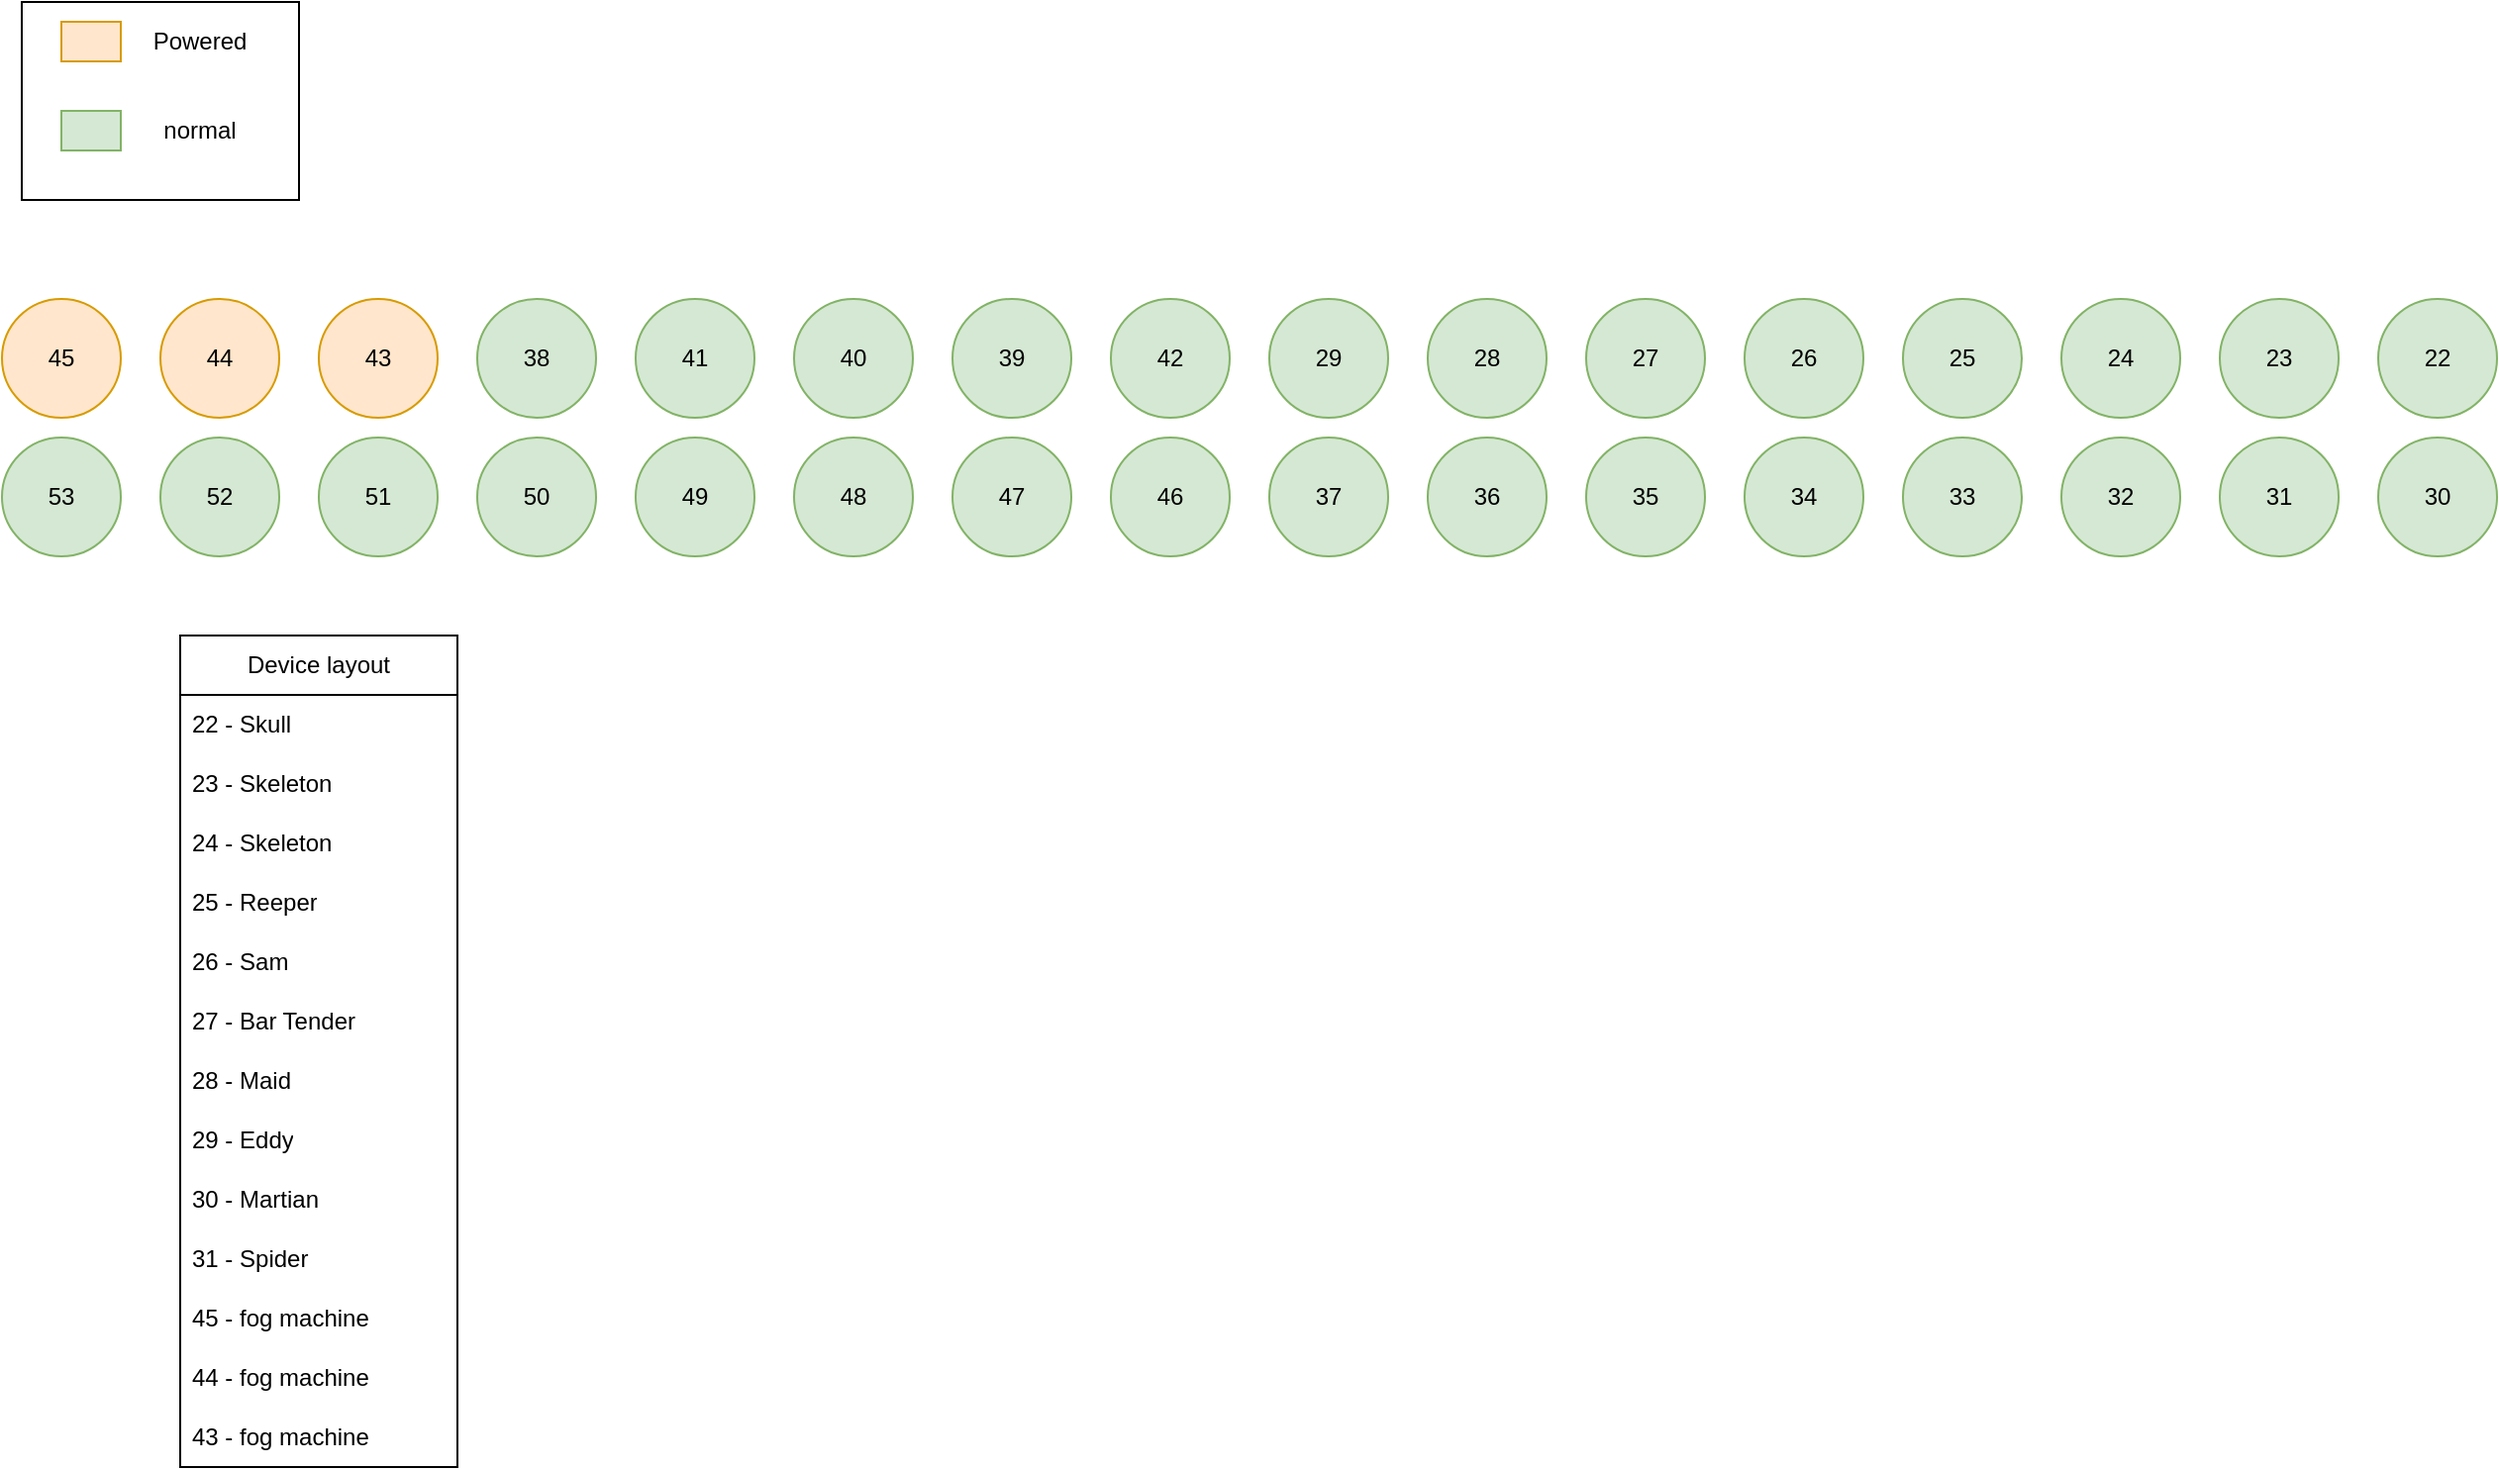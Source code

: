 <mxfile version="24.8.3" pages="2">
  <diagram name="Arduino pin" id="y8MtWaNSoKWKahJ9gPY8">
    <mxGraphModel dx="2115" dy="496" grid="1" gridSize="10" guides="1" tooltips="1" connect="1" arrows="1" fold="1" page="1" pageScale="1" pageWidth="850" pageHeight="1100" math="0" shadow="0">
      <root>
        <mxCell id="0" />
        <mxCell id="1" parent="0" />
        <mxCell id="CsmpIAGzdRBbO8q5sOod-1" value="42" style="ellipse;whiteSpace=wrap;html=1;aspect=fixed;fillColor=#d5e8d4;strokeColor=#82b366;" vertex="1" parent="1">
          <mxGeometry x="520" y="170" width="60" height="60" as="geometry" />
        </mxCell>
        <mxCell id="CsmpIAGzdRBbO8q5sOod-2" value="39" style="ellipse;whiteSpace=wrap;html=1;aspect=fixed;fillColor=#d5e8d4;strokeColor=#82b366;" vertex="1" parent="1">
          <mxGeometry x="440" y="170" width="60" height="60" as="geometry" />
        </mxCell>
        <mxCell id="CsmpIAGzdRBbO8q5sOod-3" value="40" style="ellipse;whiteSpace=wrap;html=1;aspect=fixed;fillColor=#d5e8d4;strokeColor=#82b366;" vertex="1" parent="1">
          <mxGeometry x="360" y="170" width="60" height="60" as="geometry" />
        </mxCell>
        <mxCell id="CsmpIAGzdRBbO8q5sOod-4" value="41" style="ellipse;whiteSpace=wrap;html=1;aspect=fixed;fillColor=#d5e8d4;strokeColor=#82b366;" vertex="1" parent="1">
          <mxGeometry x="280" y="170" width="60" height="60" as="geometry" />
        </mxCell>
        <mxCell id="CsmpIAGzdRBbO8q5sOod-6" value="38" style="ellipse;whiteSpace=wrap;html=1;aspect=fixed;fillColor=#d5e8d4;strokeColor=#82b366;" vertex="1" parent="1">
          <mxGeometry x="200" y="170" width="60" height="60" as="geometry" />
        </mxCell>
        <mxCell id="CsmpIAGzdRBbO8q5sOod-7" value="43" style="ellipse;whiteSpace=wrap;html=1;aspect=fixed;fillColor=#ffe6cc;strokeColor=#d79b00;" vertex="1" parent="1">
          <mxGeometry x="120" y="170" width="60" height="60" as="geometry" />
        </mxCell>
        <mxCell id="CsmpIAGzdRBbO8q5sOod-8" value="44" style="ellipse;whiteSpace=wrap;html=1;aspect=fixed;fillColor=#ffe6cc;strokeColor=#d79b00;" vertex="1" parent="1">
          <mxGeometry x="40" y="170" width="60" height="60" as="geometry" />
        </mxCell>
        <mxCell id="CsmpIAGzdRBbO8q5sOod-9" value="45" style="ellipse;whiteSpace=wrap;html=1;aspect=fixed;fillColor=#ffe6cc;strokeColor=#d79b00;" vertex="1" parent="1">
          <mxGeometry x="-40" y="170" width="60" height="60" as="geometry" />
        </mxCell>
        <mxCell id="CsmpIAGzdRBbO8q5sOod-10" value="46" style="ellipse;whiteSpace=wrap;html=1;aspect=fixed;fillColor=#d5e8d4;strokeColor=#82b366;" vertex="1" parent="1">
          <mxGeometry x="520" y="240" width="60" height="60" as="geometry" />
        </mxCell>
        <mxCell id="CsmpIAGzdRBbO8q5sOod-11" value="47" style="ellipse;whiteSpace=wrap;html=1;aspect=fixed;fillColor=#d5e8d4;strokeColor=#82b366;" vertex="1" parent="1">
          <mxGeometry x="440" y="240" width="60" height="60" as="geometry" />
        </mxCell>
        <mxCell id="CsmpIAGzdRBbO8q5sOod-12" value="48" style="ellipse;whiteSpace=wrap;html=1;aspect=fixed;fillColor=#d5e8d4;strokeColor=#82b366;" vertex="1" parent="1">
          <mxGeometry x="360" y="240" width="60" height="60" as="geometry" />
        </mxCell>
        <mxCell id="CsmpIAGzdRBbO8q5sOod-13" value="49" style="ellipse;whiteSpace=wrap;html=1;aspect=fixed;fillColor=#d5e8d4;strokeColor=#82b366;" vertex="1" parent="1">
          <mxGeometry x="280" y="240" width="60" height="60" as="geometry" />
        </mxCell>
        <mxCell id="CsmpIAGzdRBbO8q5sOod-14" value="50" style="ellipse;whiteSpace=wrap;html=1;aspect=fixed;fillColor=#d5e8d4;strokeColor=#82b366;" vertex="1" parent="1">
          <mxGeometry x="200" y="240" width="60" height="60" as="geometry" />
        </mxCell>
        <mxCell id="CsmpIAGzdRBbO8q5sOod-15" value="51" style="ellipse;whiteSpace=wrap;html=1;aspect=fixed;fillColor=#d5e8d4;strokeColor=#82b366;" vertex="1" parent="1">
          <mxGeometry x="120" y="240" width="60" height="60" as="geometry" />
        </mxCell>
        <mxCell id="CsmpIAGzdRBbO8q5sOod-16" value="52" style="ellipse;whiteSpace=wrap;html=1;aspect=fixed;fillColor=#d5e8d4;strokeColor=#82b366;" vertex="1" parent="1">
          <mxGeometry x="40" y="240" width="60" height="60" as="geometry" />
        </mxCell>
        <mxCell id="CsmpIAGzdRBbO8q5sOod-17" value="53" style="ellipse;whiteSpace=wrap;html=1;aspect=fixed;fillColor=#d5e8d4;strokeColor=#82b366;" vertex="1" parent="1">
          <mxGeometry x="-40" y="240" width="60" height="60" as="geometry" />
        </mxCell>
        <mxCell id="CsmpIAGzdRBbO8q5sOod-18" value="22" style="ellipse;whiteSpace=wrap;html=1;aspect=fixed;fillColor=#d5e8d4;strokeColor=#82b366;" vertex="1" parent="1">
          <mxGeometry x="1160" y="170" width="60" height="60" as="geometry" />
        </mxCell>
        <mxCell id="CsmpIAGzdRBbO8q5sOod-19" value="23" style="ellipse;whiteSpace=wrap;html=1;aspect=fixed;fillColor=#d5e8d4;strokeColor=#82b366;" vertex="1" parent="1">
          <mxGeometry x="1080" y="170" width="60" height="60" as="geometry" />
        </mxCell>
        <mxCell id="CsmpIAGzdRBbO8q5sOod-20" value="24" style="ellipse;whiteSpace=wrap;html=1;aspect=fixed;fillColor=#d5e8d4;strokeColor=#82b366;" vertex="1" parent="1">
          <mxGeometry x="1000" y="170" width="60" height="60" as="geometry" />
        </mxCell>
        <mxCell id="CsmpIAGzdRBbO8q5sOod-21" value="25" style="ellipse;whiteSpace=wrap;html=1;aspect=fixed;fillColor=#d5e8d4;strokeColor=#82b366;" vertex="1" parent="1">
          <mxGeometry x="920" y="170" width="60" height="60" as="geometry" />
        </mxCell>
        <mxCell id="CsmpIAGzdRBbO8q5sOod-22" value="26" style="ellipse;whiteSpace=wrap;html=1;aspect=fixed;fillColor=#d5e8d4;strokeColor=#82b366;" vertex="1" parent="1">
          <mxGeometry x="840" y="170" width="60" height="60" as="geometry" />
        </mxCell>
        <mxCell id="CsmpIAGzdRBbO8q5sOod-23" value="27" style="ellipse;whiteSpace=wrap;html=1;aspect=fixed;fillColor=#d5e8d4;strokeColor=#82b366;" vertex="1" parent="1">
          <mxGeometry x="760" y="170" width="60" height="60" as="geometry" />
        </mxCell>
        <mxCell id="CsmpIAGzdRBbO8q5sOod-24" value="28" style="ellipse;whiteSpace=wrap;html=1;aspect=fixed;fillColor=#d5e8d4;strokeColor=#82b366;" vertex="1" parent="1">
          <mxGeometry x="680" y="170" width="60" height="60" as="geometry" />
        </mxCell>
        <mxCell id="CsmpIAGzdRBbO8q5sOod-25" value="29" style="ellipse;whiteSpace=wrap;html=1;aspect=fixed;fillColor=#d5e8d4;strokeColor=#82b366;" vertex="1" parent="1">
          <mxGeometry x="600" y="170" width="60" height="60" as="geometry" />
        </mxCell>
        <mxCell id="CsmpIAGzdRBbO8q5sOod-26" value="30" style="ellipse;whiteSpace=wrap;html=1;aspect=fixed;fillColor=#d5e8d4;strokeColor=#82b366;" vertex="1" parent="1">
          <mxGeometry x="1160" y="240" width="60" height="60" as="geometry" />
        </mxCell>
        <mxCell id="CsmpIAGzdRBbO8q5sOod-27" value="31" style="ellipse;whiteSpace=wrap;html=1;aspect=fixed;fillColor=#d5e8d4;strokeColor=#82b366;" vertex="1" parent="1">
          <mxGeometry x="1080" y="240" width="60" height="60" as="geometry" />
        </mxCell>
        <mxCell id="CsmpIAGzdRBbO8q5sOod-28" value="32" style="ellipse;whiteSpace=wrap;html=1;aspect=fixed;fillColor=#d5e8d4;strokeColor=#82b366;" vertex="1" parent="1">
          <mxGeometry x="1000" y="240" width="60" height="60" as="geometry" />
        </mxCell>
        <mxCell id="CsmpIAGzdRBbO8q5sOod-29" value="33" style="ellipse;whiteSpace=wrap;html=1;aspect=fixed;fillColor=#d5e8d4;strokeColor=#82b366;" vertex="1" parent="1">
          <mxGeometry x="920" y="240" width="60" height="60" as="geometry" />
        </mxCell>
        <mxCell id="CsmpIAGzdRBbO8q5sOod-30" value="34" style="ellipse;whiteSpace=wrap;html=1;aspect=fixed;fillColor=#d5e8d4;strokeColor=#82b366;" vertex="1" parent="1">
          <mxGeometry x="840" y="240" width="60" height="60" as="geometry" />
        </mxCell>
        <mxCell id="CsmpIAGzdRBbO8q5sOod-31" value="35" style="ellipse;whiteSpace=wrap;html=1;aspect=fixed;fillColor=#d5e8d4;strokeColor=#82b366;" vertex="1" parent="1">
          <mxGeometry x="760" y="240" width="60" height="60" as="geometry" />
        </mxCell>
        <mxCell id="CsmpIAGzdRBbO8q5sOod-32" value="36" style="ellipse;whiteSpace=wrap;html=1;aspect=fixed;fillColor=#d5e8d4;strokeColor=#82b366;" vertex="1" parent="1">
          <mxGeometry x="680" y="240" width="60" height="60" as="geometry" />
        </mxCell>
        <mxCell id="CsmpIAGzdRBbO8q5sOod-33" value="37" style="ellipse;whiteSpace=wrap;html=1;aspect=fixed;fillColor=#d5e8d4;strokeColor=#82b366;" vertex="1" parent="1">
          <mxGeometry x="600" y="240" width="60" height="60" as="geometry" />
        </mxCell>
        <mxCell id="CsmpIAGzdRBbO8q5sOod-41" value="" style="group" vertex="1" connectable="0" parent="1">
          <mxGeometry x="-30" y="20" width="140" height="100" as="geometry" />
        </mxCell>
        <mxCell id="CsmpIAGzdRBbO8q5sOod-34" value="" style="rounded=0;whiteSpace=wrap;html=1;" vertex="1" parent="CsmpIAGzdRBbO8q5sOod-41">
          <mxGeometry width="140" height="100" as="geometry" />
        </mxCell>
        <mxCell id="CsmpIAGzdRBbO8q5sOod-37" value="" style="group" vertex="1" connectable="0" parent="CsmpIAGzdRBbO8q5sOod-41">
          <mxGeometry x="20" y="5" width="100" height="30" as="geometry" />
        </mxCell>
        <mxCell id="CsmpIAGzdRBbO8q5sOod-35" value="" style="rounded=0;whiteSpace=wrap;html=1;fillColor=#ffe6cc;strokeColor=#d79b00;" vertex="1" parent="CsmpIAGzdRBbO8q5sOod-37">
          <mxGeometry y="5" width="30" height="20" as="geometry" />
        </mxCell>
        <mxCell id="CsmpIAGzdRBbO8q5sOod-36" value="Powered" style="text;html=1;align=center;verticalAlign=middle;whiteSpace=wrap;rounded=0;" vertex="1" parent="CsmpIAGzdRBbO8q5sOod-37">
          <mxGeometry x="40" width="60" height="30" as="geometry" />
        </mxCell>
        <mxCell id="CsmpIAGzdRBbO8q5sOod-38" value="" style="group" vertex="1" connectable="0" parent="CsmpIAGzdRBbO8q5sOod-41">
          <mxGeometry x="20" y="50" width="100" height="30" as="geometry" />
        </mxCell>
        <mxCell id="CsmpIAGzdRBbO8q5sOod-39" value="" style="rounded=0;whiteSpace=wrap;html=1;fillColor=#d5e8d4;strokeColor=#82b366;" vertex="1" parent="CsmpIAGzdRBbO8q5sOod-38">
          <mxGeometry y="5" width="30" height="20" as="geometry" />
        </mxCell>
        <mxCell id="CsmpIAGzdRBbO8q5sOod-40" value="normal" style="text;html=1;align=center;verticalAlign=middle;whiteSpace=wrap;rounded=0;" vertex="1" parent="CsmpIAGzdRBbO8q5sOod-38">
          <mxGeometry x="40" width="60" height="30" as="geometry" />
        </mxCell>
        <mxCell id="bkL7JzNBVyZLYa0rNMYH-1" value="Device layout" style="swimlane;fontStyle=0;childLayout=stackLayout;horizontal=1;startSize=30;horizontalStack=0;resizeParent=1;resizeParentMax=0;resizeLast=0;collapsible=1;marginBottom=0;whiteSpace=wrap;html=1;" vertex="1" parent="1">
          <mxGeometry x="50" y="340" width="140" height="420" as="geometry" />
        </mxCell>
        <mxCell id="bkL7JzNBVyZLYa0rNMYH-2" value="22 - Skull" style="text;strokeColor=none;fillColor=none;align=left;verticalAlign=middle;spacingLeft=4;spacingRight=4;overflow=hidden;points=[[0,0.5],[1,0.5]];portConstraint=eastwest;rotatable=0;whiteSpace=wrap;html=1;" vertex="1" parent="bkL7JzNBVyZLYa0rNMYH-1">
          <mxGeometry y="30" width="140" height="30" as="geometry" />
        </mxCell>
        <mxCell id="bkL7JzNBVyZLYa0rNMYH-21" value="23 - Skeleton" style="text;strokeColor=none;fillColor=none;align=left;verticalAlign=middle;spacingLeft=4;spacingRight=4;overflow=hidden;points=[[0,0.5],[1,0.5]];portConstraint=eastwest;rotatable=0;whiteSpace=wrap;html=1;" vertex="1" parent="bkL7JzNBVyZLYa0rNMYH-1">
          <mxGeometry y="60" width="140" height="30" as="geometry" />
        </mxCell>
        <mxCell id="bkL7JzNBVyZLYa0rNMYH-22" value="24 - Skeleton" style="text;strokeColor=none;fillColor=none;align=left;verticalAlign=middle;spacingLeft=4;spacingRight=4;overflow=hidden;points=[[0,0.5],[1,0.5]];portConstraint=eastwest;rotatable=0;whiteSpace=wrap;html=1;" vertex="1" parent="bkL7JzNBVyZLYa0rNMYH-1">
          <mxGeometry y="90" width="140" height="30" as="geometry" />
        </mxCell>
        <mxCell id="bkL7JzNBVyZLYa0rNMYH-23" value="25 - Reeper" style="text;strokeColor=none;fillColor=none;align=left;verticalAlign=middle;spacingLeft=4;spacingRight=4;overflow=hidden;points=[[0,0.5],[1,0.5]];portConstraint=eastwest;rotatable=0;whiteSpace=wrap;html=1;" vertex="1" parent="bkL7JzNBVyZLYa0rNMYH-1">
          <mxGeometry y="120" width="140" height="30" as="geometry" />
        </mxCell>
        <mxCell id="bkL7JzNBVyZLYa0rNMYH-24" value="26 - Sam" style="text;strokeColor=none;fillColor=none;align=left;verticalAlign=middle;spacingLeft=4;spacingRight=4;overflow=hidden;points=[[0,0.5],[1,0.5]];portConstraint=eastwest;rotatable=0;whiteSpace=wrap;html=1;" vertex="1" parent="bkL7JzNBVyZLYa0rNMYH-1">
          <mxGeometry y="150" width="140" height="30" as="geometry" />
        </mxCell>
        <mxCell id="bkL7JzNBVyZLYa0rNMYH-25" value="27 - Bar Tender" style="text;strokeColor=none;fillColor=none;align=left;verticalAlign=middle;spacingLeft=4;spacingRight=4;overflow=hidden;points=[[0,0.5],[1,0.5]];portConstraint=eastwest;rotatable=0;whiteSpace=wrap;html=1;" vertex="1" parent="bkL7JzNBVyZLYa0rNMYH-1">
          <mxGeometry y="180" width="140" height="30" as="geometry" />
        </mxCell>
        <mxCell id="bkL7JzNBVyZLYa0rNMYH-26" value="&lt;div&gt;28 - Maid&lt;/div&gt;" style="text;strokeColor=none;fillColor=none;align=left;verticalAlign=middle;spacingLeft=4;spacingRight=4;overflow=hidden;points=[[0,0.5],[1,0.5]];portConstraint=eastwest;rotatable=0;whiteSpace=wrap;html=1;" vertex="1" parent="bkL7JzNBVyZLYa0rNMYH-1">
          <mxGeometry y="210" width="140" height="30" as="geometry" />
        </mxCell>
        <mxCell id="bkL7JzNBVyZLYa0rNMYH-27" value="29 - Eddy" style="text;strokeColor=none;fillColor=none;align=left;verticalAlign=middle;spacingLeft=4;spacingRight=4;overflow=hidden;points=[[0,0.5],[1,0.5]];portConstraint=eastwest;rotatable=0;whiteSpace=wrap;html=1;" vertex="1" parent="bkL7JzNBVyZLYa0rNMYH-1">
          <mxGeometry y="240" width="140" height="30" as="geometry" />
        </mxCell>
        <mxCell id="bkL7JzNBVyZLYa0rNMYH-28" value="30 - Martian" style="text;strokeColor=none;fillColor=none;align=left;verticalAlign=middle;spacingLeft=4;spacingRight=4;overflow=hidden;points=[[0,0.5],[1,0.5]];portConstraint=eastwest;rotatable=0;whiteSpace=wrap;html=1;" vertex="1" parent="bkL7JzNBVyZLYa0rNMYH-1">
          <mxGeometry y="270" width="140" height="30" as="geometry" />
        </mxCell>
        <mxCell id="bkL7JzNBVyZLYa0rNMYH-30" value="31 - Spider" style="text;strokeColor=none;fillColor=none;align=left;verticalAlign=middle;spacingLeft=4;spacingRight=4;overflow=hidden;points=[[0,0.5],[1,0.5]];portConstraint=eastwest;rotatable=0;whiteSpace=wrap;html=1;" vertex="1" parent="bkL7JzNBVyZLYa0rNMYH-1">
          <mxGeometry y="300" width="140" height="30" as="geometry" />
        </mxCell>
        <mxCell id="bkL7JzNBVyZLYa0rNMYH-4" value="45 - fog machine" style="text;strokeColor=none;fillColor=none;align=left;verticalAlign=middle;spacingLeft=4;spacingRight=4;overflow=hidden;points=[[0,0.5],[1,0.5]];portConstraint=eastwest;rotatable=0;whiteSpace=wrap;html=1;" vertex="1" parent="bkL7JzNBVyZLYa0rNMYH-1">
          <mxGeometry y="330" width="140" height="30" as="geometry" />
        </mxCell>
        <mxCell id="bkL7JzNBVyZLYa0rNMYH-3" value="44 - fog machine" style="text;strokeColor=none;fillColor=none;align=left;verticalAlign=middle;spacingLeft=4;spacingRight=4;overflow=hidden;points=[[0,0.5],[1,0.5]];portConstraint=eastwest;rotatable=0;whiteSpace=wrap;html=1;" vertex="1" parent="bkL7JzNBVyZLYa0rNMYH-1">
          <mxGeometry y="360" width="140" height="30" as="geometry" />
        </mxCell>
        <mxCell id="_3e0M0vx9E95gdHZfQFj-1" value="43 - fog machine" style="text;strokeColor=none;fillColor=none;align=left;verticalAlign=middle;spacingLeft=4;spacingRight=4;overflow=hidden;points=[[0,0.5],[1,0.5]];portConstraint=eastwest;rotatable=0;whiteSpace=wrap;html=1;" vertex="1" parent="bkL7JzNBVyZLYa0rNMYH-1">
          <mxGeometry y="390" width="140" height="30" as="geometry" />
        </mxCell>
      </root>
    </mxGraphModel>
  </diagram>
  <diagram name="case labling" id="ws4oLAgd7Lb1o9UO5Rjl">
    <mxGraphModel dx="1925" dy="422" grid="1" gridSize="10" guides="1" tooltips="1" connect="1" arrows="1" fold="1" page="1" pageScale="1" pageWidth="850" pageHeight="1100" math="0" shadow="0">
      <root>
        <mxCell id="Tq4JuJCYU4tXl8Zn7mKY-0" />
        <mxCell id="Tq4JuJCYU4tXl8Zn7mKY-1" parent="Tq4JuJCYU4tXl8Zn7mKY-0" />
        <mxCell id="Tq4JuJCYU4tXl8Zn7mKY-2" value="9" style="ellipse;whiteSpace=wrap;html=1;aspect=fixed;fillColor=#d5e8d4;strokeColor=#82b366;" vertex="1" parent="Tq4JuJCYU4tXl8Zn7mKY-1">
          <mxGeometry x="520" y="170" width="60" height="60" as="geometry" />
        </mxCell>
        <mxCell id="Tq4JuJCYU4tXl8Zn7mKY-3" value="10" style="ellipse;whiteSpace=wrap;html=1;aspect=fixed;fillColor=#d5e8d4;strokeColor=#82b366;" vertex="1" parent="Tq4JuJCYU4tXl8Zn7mKY-1">
          <mxGeometry x="440" y="170" width="60" height="60" as="geometry" />
        </mxCell>
        <mxCell id="Tq4JuJCYU4tXl8Zn7mKY-4" value="11" style="ellipse;whiteSpace=wrap;html=1;aspect=fixed;fillColor=#d5e8d4;strokeColor=#82b366;" vertex="1" parent="Tq4JuJCYU4tXl8Zn7mKY-1">
          <mxGeometry x="360" y="170" width="60" height="60" as="geometry" />
        </mxCell>
        <mxCell id="Tq4JuJCYU4tXl8Zn7mKY-5" value="12" style="ellipse;whiteSpace=wrap;html=1;aspect=fixed;fillColor=#d5e8d4;strokeColor=#82b366;" vertex="1" parent="Tq4JuJCYU4tXl8Zn7mKY-1">
          <mxGeometry x="280" y="170" width="60" height="60" as="geometry" />
        </mxCell>
        <mxCell id="Tq4JuJCYU4tXl8Zn7mKY-6" value="13" style="ellipse;whiteSpace=wrap;html=1;aspect=fixed;fillColor=#d5e8d4;strokeColor=#82b366;" vertex="1" parent="Tq4JuJCYU4tXl8Zn7mKY-1">
          <mxGeometry x="200" y="170" width="60" height="60" as="geometry" />
        </mxCell>
        <mxCell id="Tq4JuJCYU4tXl8Zn7mKY-7" value="14" style="ellipse;whiteSpace=wrap;html=1;aspect=fixed;fillColor=#ffe6cc;strokeColor=#d79b00;" vertex="1" parent="Tq4JuJCYU4tXl8Zn7mKY-1">
          <mxGeometry x="120" y="170" width="60" height="60" as="geometry" />
        </mxCell>
        <mxCell id="Tq4JuJCYU4tXl8Zn7mKY-8" value="15" style="ellipse;whiteSpace=wrap;html=1;aspect=fixed;fillColor=#ffe6cc;strokeColor=#d79b00;" vertex="1" parent="Tq4JuJCYU4tXl8Zn7mKY-1">
          <mxGeometry x="40" y="170" width="60" height="60" as="geometry" />
        </mxCell>
        <mxCell id="Tq4JuJCYU4tXl8Zn7mKY-9" value="16" style="ellipse;whiteSpace=wrap;html=1;aspect=fixed;fillColor=#ffe6cc;strokeColor=#d79b00;" vertex="1" parent="Tq4JuJCYU4tXl8Zn7mKY-1">
          <mxGeometry x="-40" y="170" width="60" height="60" as="geometry" />
        </mxCell>
        <mxCell id="Tq4JuJCYU4tXl8Zn7mKY-10" value="25" style="ellipse;whiteSpace=wrap;html=1;aspect=fixed;fillColor=#d5e8d4;strokeColor=#82b366;" vertex="1" parent="Tq4JuJCYU4tXl8Zn7mKY-1">
          <mxGeometry x="520" y="240" width="60" height="60" as="geometry" />
        </mxCell>
        <mxCell id="Tq4JuJCYU4tXl8Zn7mKY-11" value="26" style="ellipse;whiteSpace=wrap;html=1;aspect=fixed;fillColor=#d5e8d4;strokeColor=#82b366;" vertex="1" parent="Tq4JuJCYU4tXl8Zn7mKY-1">
          <mxGeometry x="440" y="240" width="60" height="60" as="geometry" />
        </mxCell>
        <mxCell id="Tq4JuJCYU4tXl8Zn7mKY-12" value="27" style="ellipse;whiteSpace=wrap;html=1;aspect=fixed;fillColor=#d5e8d4;strokeColor=#82b366;" vertex="1" parent="Tq4JuJCYU4tXl8Zn7mKY-1">
          <mxGeometry x="360" y="240" width="60" height="60" as="geometry" />
        </mxCell>
        <mxCell id="Tq4JuJCYU4tXl8Zn7mKY-13" value="28" style="ellipse;whiteSpace=wrap;html=1;aspect=fixed;fillColor=#d5e8d4;strokeColor=#82b366;" vertex="1" parent="Tq4JuJCYU4tXl8Zn7mKY-1">
          <mxGeometry x="280" y="240" width="60" height="60" as="geometry" />
        </mxCell>
        <mxCell id="Tq4JuJCYU4tXl8Zn7mKY-14" value="29" style="ellipse;whiteSpace=wrap;html=1;aspect=fixed;fillColor=#d5e8d4;strokeColor=#82b366;" vertex="1" parent="Tq4JuJCYU4tXl8Zn7mKY-1">
          <mxGeometry x="200" y="240" width="60" height="60" as="geometry" />
        </mxCell>
        <mxCell id="Tq4JuJCYU4tXl8Zn7mKY-15" value="30" style="ellipse;whiteSpace=wrap;html=1;aspect=fixed;fillColor=#d5e8d4;strokeColor=#82b366;" vertex="1" parent="Tq4JuJCYU4tXl8Zn7mKY-1">
          <mxGeometry x="120" y="240" width="60" height="60" as="geometry" />
        </mxCell>
        <mxCell id="Tq4JuJCYU4tXl8Zn7mKY-16" value="31" style="ellipse;whiteSpace=wrap;html=1;aspect=fixed;fillColor=#d5e8d4;strokeColor=#82b366;" vertex="1" parent="Tq4JuJCYU4tXl8Zn7mKY-1">
          <mxGeometry x="40" y="240" width="60" height="60" as="geometry" />
        </mxCell>
        <mxCell id="Tq4JuJCYU4tXl8Zn7mKY-17" value="32" style="ellipse;whiteSpace=wrap;html=1;aspect=fixed;fillColor=#d5e8d4;strokeColor=#82b366;" vertex="1" parent="Tq4JuJCYU4tXl8Zn7mKY-1">
          <mxGeometry x="-40" y="240" width="60" height="60" as="geometry" />
        </mxCell>
        <mxCell id="Tq4JuJCYU4tXl8Zn7mKY-18" value="1" style="ellipse;whiteSpace=wrap;html=1;aspect=fixed;fillColor=#d5e8d4;strokeColor=#82b366;" vertex="1" parent="Tq4JuJCYU4tXl8Zn7mKY-1">
          <mxGeometry x="1160" y="170" width="60" height="60" as="geometry" />
        </mxCell>
        <mxCell id="Tq4JuJCYU4tXl8Zn7mKY-19" value="2" style="ellipse;whiteSpace=wrap;html=1;aspect=fixed;fillColor=#d5e8d4;strokeColor=#82b366;" vertex="1" parent="Tq4JuJCYU4tXl8Zn7mKY-1">
          <mxGeometry x="1080" y="170" width="60" height="60" as="geometry" />
        </mxCell>
        <mxCell id="Tq4JuJCYU4tXl8Zn7mKY-20" value="3" style="ellipse;whiteSpace=wrap;html=1;aspect=fixed;fillColor=#d5e8d4;strokeColor=#82b366;" vertex="1" parent="Tq4JuJCYU4tXl8Zn7mKY-1">
          <mxGeometry x="1000" y="170" width="60" height="60" as="geometry" />
        </mxCell>
        <mxCell id="Tq4JuJCYU4tXl8Zn7mKY-21" value="4" style="ellipse;whiteSpace=wrap;html=1;aspect=fixed;fillColor=#d5e8d4;strokeColor=#82b366;" vertex="1" parent="Tq4JuJCYU4tXl8Zn7mKY-1">
          <mxGeometry x="920" y="170" width="60" height="60" as="geometry" />
        </mxCell>
        <mxCell id="Tq4JuJCYU4tXl8Zn7mKY-22" value="5" style="ellipse;whiteSpace=wrap;html=1;aspect=fixed;fillColor=#d5e8d4;strokeColor=#82b366;" vertex="1" parent="Tq4JuJCYU4tXl8Zn7mKY-1">
          <mxGeometry x="840" y="170" width="60" height="60" as="geometry" />
        </mxCell>
        <mxCell id="Tq4JuJCYU4tXl8Zn7mKY-23" value="6" style="ellipse;whiteSpace=wrap;html=1;aspect=fixed;fillColor=#d5e8d4;strokeColor=#82b366;" vertex="1" parent="Tq4JuJCYU4tXl8Zn7mKY-1">
          <mxGeometry x="760" y="170" width="60" height="60" as="geometry" />
        </mxCell>
        <mxCell id="Tq4JuJCYU4tXl8Zn7mKY-24" value="7" style="ellipse;whiteSpace=wrap;html=1;aspect=fixed;fillColor=#d5e8d4;strokeColor=#82b366;" vertex="1" parent="Tq4JuJCYU4tXl8Zn7mKY-1">
          <mxGeometry x="680" y="170" width="60" height="60" as="geometry" />
        </mxCell>
        <mxCell id="Tq4JuJCYU4tXl8Zn7mKY-25" value="8" style="ellipse;whiteSpace=wrap;html=1;aspect=fixed;fillColor=#d5e8d4;strokeColor=#82b366;" vertex="1" parent="Tq4JuJCYU4tXl8Zn7mKY-1">
          <mxGeometry x="600" y="170" width="60" height="60" as="geometry" />
        </mxCell>
        <mxCell id="Tq4JuJCYU4tXl8Zn7mKY-26" value="17" style="ellipse;whiteSpace=wrap;html=1;aspect=fixed;fillColor=#d5e8d4;strokeColor=#82b366;" vertex="1" parent="Tq4JuJCYU4tXl8Zn7mKY-1">
          <mxGeometry x="1160" y="240" width="60" height="60" as="geometry" />
        </mxCell>
        <mxCell id="Tq4JuJCYU4tXl8Zn7mKY-27" value="18" style="ellipse;whiteSpace=wrap;html=1;aspect=fixed;fillColor=#d5e8d4;strokeColor=#82b366;" vertex="1" parent="Tq4JuJCYU4tXl8Zn7mKY-1">
          <mxGeometry x="1080" y="240" width="60" height="60" as="geometry" />
        </mxCell>
        <mxCell id="Tq4JuJCYU4tXl8Zn7mKY-28" value="19" style="ellipse;whiteSpace=wrap;html=1;aspect=fixed;fillColor=#d5e8d4;strokeColor=#82b366;" vertex="1" parent="Tq4JuJCYU4tXl8Zn7mKY-1">
          <mxGeometry x="1000" y="240" width="60" height="60" as="geometry" />
        </mxCell>
        <mxCell id="Tq4JuJCYU4tXl8Zn7mKY-29" value="20" style="ellipse;whiteSpace=wrap;html=1;aspect=fixed;fillColor=#d5e8d4;strokeColor=#82b366;" vertex="1" parent="Tq4JuJCYU4tXl8Zn7mKY-1">
          <mxGeometry x="920" y="240" width="60" height="60" as="geometry" />
        </mxCell>
        <mxCell id="Tq4JuJCYU4tXl8Zn7mKY-30" value="21" style="ellipse;whiteSpace=wrap;html=1;aspect=fixed;fillColor=#d5e8d4;strokeColor=#82b366;" vertex="1" parent="Tq4JuJCYU4tXl8Zn7mKY-1">
          <mxGeometry x="840" y="240" width="60" height="60" as="geometry" />
        </mxCell>
        <mxCell id="Tq4JuJCYU4tXl8Zn7mKY-31" value="22" style="ellipse;whiteSpace=wrap;html=1;aspect=fixed;fillColor=#d5e8d4;strokeColor=#82b366;" vertex="1" parent="Tq4JuJCYU4tXl8Zn7mKY-1">
          <mxGeometry x="760" y="240" width="60" height="60" as="geometry" />
        </mxCell>
        <mxCell id="Tq4JuJCYU4tXl8Zn7mKY-32" value="23" style="ellipse;whiteSpace=wrap;html=1;aspect=fixed;fillColor=#d5e8d4;strokeColor=#82b366;" vertex="1" parent="Tq4JuJCYU4tXl8Zn7mKY-1">
          <mxGeometry x="680" y="240" width="60" height="60" as="geometry" />
        </mxCell>
        <mxCell id="Tq4JuJCYU4tXl8Zn7mKY-33" value="24" style="ellipse;whiteSpace=wrap;html=1;aspect=fixed;fillColor=#d5e8d4;strokeColor=#82b366;" vertex="1" parent="Tq4JuJCYU4tXl8Zn7mKY-1">
          <mxGeometry x="600" y="240" width="60" height="60" as="geometry" />
        </mxCell>
        <mxCell id="Tq4JuJCYU4tXl8Zn7mKY-34" value="" style="group" vertex="1" connectable="0" parent="Tq4JuJCYU4tXl8Zn7mKY-1">
          <mxGeometry x="-30" y="20" width="140" height="100" as="geometry" />
        </mxCell>
        <mxCell id="Tq4JuJCYU4tXl8Zn7mKY-35" value="" style="rounded=0;whiteSpace=wrap;html=1;" vertex="1" parent="Tq4JuJCYU4tXl8Zn7mKY-34">
          <mxGeometry width="140" height="100" as="geometry" />
        </mxCell>
        <mxCell id="Tq4JuJCYU4tXl8Zn7mKY-36" value="" style="group" vertex="1" connectable="0" parent="Tq4JuJCYU4tXl8Zn7mKY-34">
          <mxGeometry x="20" y="5" width="100" height="30" as="geometry" />
        </mxCell>
        <mxCell id="Tq4JuJCYU4tXl8Zn7mKY-37" value="" style="rounded=0;whiteSpace=wrap;html=1;fillColor=#ffe6cc;strokeColor=#d79b00;" vertex="1" parent="Tq4JuJCYU4tXl8Zn7mKY-36">
          <mxGeometry y="5" width="30" height="20" as="geometry" />
        </mxCell>
        <mxCell id="Tq4JuJCYU4tXl8Zn7mKY-38" value="Powered" style="text;html=1;align=center;verticalAlign=middle;whiteSpace=wrap;rounded=0;" vertex="1" parent="Tq4JuJCYU4tXl8Zn7mKY-36">
          <mxGeometry x="40" width="60" height="30" as="geometry" />
        </mxCell>
        <mxCell id="Tq4JuJCYU4tXl8Zn7mKY-39" value="" style="group" vertex="1" connectable="0" parent="Tq4JuJCYU4tXl8Zn7mKY-34">
          <mxGeometry x="20" y="50" width="100" height="30" as="geometry" />
        </mxCell>
        <mxCell id="Tq4JuJCYU4tXl8Zn7mKY-40" value="" style="rounded=0;whiteSpace=wrap;html=1;fillColor=#d5e8d4;strokeColor=#82b366;" vertex="1" parent="Tq4JuJCYU4tXl8Zn7mKY-39">
          <mxGeometry y="5" width="30" height="20" as="geometry" />
        </mxCell>
        <mxCell id="Tq4JuJCYU4tXl8Zn7mKY-41" value="normal" style="text;html=1;align=center;verticalAlign=middle;whiteSpace=wrap;rounded=0;" vertex="1" parent="Tq4JuJCYU4tXl8Zn7mKY-39">
          <mxGeometry x="40" width="60" height="30" as="geometry" />
        </mxCell>
        <mxCell id="eRs-a5noeVt4TZRGYduY-0" value="Device layout" style="swimlane;fontStyle=0;childLayout=stackLayout;horizontal=1;startSize=30;horizontalStack=0;resizeParent=1;resizeParentMax=0;resizeLast=0;collapsible=1;marginBottom=0;whiteSpace=wrap;html=1;" vertex="1" parent="Tq4JuJCYU4tXl8Zn7mKY-1">
          <mxGeometry x="-10" y="340" width="140" height="420" as="geometry" />
        </mxCell>
        <mxCell id="eRs-a5noeVt4TZRGYduY-1" value="1 - Skull" style="text;strokeColor=none;fillColor=none;align=left;verticalAlign=middle;spacingLeft=4;spacingRight=4;overflow=hidden;points=[[0,0.5],[1,0.5]];portConstraint=eastwest;rotatable=0;whiteSpace=wrap;html=1;" vertex="1" parent="eRs-a5noeVt4TZRGYduY-0">
          <mxGeometry y="30" width="140" height="30" as="geometry" />
        </mxCell>
        <mxCell id="eRs-a5noeVt4TZRGYduY-2" value="2 - Skeleton" style="text;strokeColor=none;fillColor=none;align=left;verticalAlign=middle;spacingLeft=4;spacingRight=4;overflow=hidden;points=[[0,0.5],[1,0.5]];portConstraint=eastwest;rotatable=0;whiteSpace=wrap;html=1;" vertex="1" parent="eRs-a5noeVt4TZRGYduY-0">
          <mxGeometry y="60" width="140" height="30" as="geometry" />
        </mxCell>
        <mxCell id="eRs-a5noeVt4TZRGYduY-3" value="3 - Skeleton" style="text;strokeColor=none;fillColor=none;align=left;verticalAlign=middle;spacingLeft=4;spacingRight=4;overflow=hidden;points=[[0,0.5],[1,0.5]];portConstraint=eastwest;rotatable=0;whiteSpace=wrap;html=1;" vertex="1" parent="eRs-a5noeVt4TZRGYduY-0">
          <mxGeometry y="90" width="140" height="30" as="geometry" />
        </mxCell>
        <mxCell id="eRs-a5noeVt4TZRGYduY-4" value="4 - Reeper" style="text;strokeColor=none;fillColor=none;align=left;verticalAlign=middle;spacingLeft=4;spacingRight=4;overflow=hidden;points=[[0,0.5],[1,0.5]];portConstraint=eastwest;rotatable=0;whiteSpace=wrap;html=1;" vertex="1" parent="eRs-a5noeVt4TZRGYduY-0">
          <mxGeometry y="120" width="140" height="30" as="geometry" />
        </mxCell>
        <mxCell id="eRs-a5noeVt4TZRGYduY-5" value="5 - Sam" style="text;strokeColor=none;fillColor=none;align=left;verticalAlign=middle;spacingLeft=4;spacingRight=4;overflow=hidden;points=[[0,0.5],[1,0.5]];portConstraint=eastwest;rotatable=0;whiteSpace=wrap;html=1;" vertex="1" parent="eRs-a5noeVt4TZRGYduY-0">
          <mxGeometry y="150" width="140" height="30" as="geometry" />
        </mxCell>
        <mxCell id="eRs-a5noeVt4TZRGYduY-6" value="6 - Bar Tender" style="text;strokeColor=none;fillColor=none;align=left;verticalAlign=middle;spacingLeft=4;spacingRight=4;overflow=hidden;points=[[0,0.5],[1,0.5]];portConstraint=eastwest;rotatable=0;whiteSpace=wrap;html=1;" vertex="1" parent="eRs-a5noeVt4TZRGYduY-0">
          <mxGeometry y="180" width="140" height="30" as="geometry" />
        </mxCell>
        <mxCell id="eRs-a5noeVt4TZRGYduY-7" value="&lt;div&gt;7 - Maid&lt;/div&gt;" style="text;strokeColor=none;fillColor=none;align=left;verticalAlign=middle;spacingLeft=4;spacingRight=4;overflow=hidden;points=[[0,0.5],[1,0.5]];portConstraint=eastwest;rotatable=0;whiteSpace=wrap;html=1;" vertex="1" parent="eRs-a5noeVt4TZRGYduY-0">
          <mxGeometry y="210" width="140" height="30" as="geometry" />
        </mxCell>
        <mxCell id="eRs-a5noeVt4TZRGYduY-8" value="8 - Eddy" style="text;strokeColor=none;fillColor=none;align=left;verticalAlign=middle;spacingLeft=4;spacingRight=4;overflow=hidden;points=[[0,0.5],[1,0.5]];portConstraint=eastwest;rotatable=0;whiteSpace=wrap;html=1;" vertex="1" parent="eRs-a5noeVt4TZRGYduY-0">
          <mxGeometry y="240" width="140" height="30" as="geometry" />
        </mxCell>
        <mxCell id="eRs-a5noeVt4TZRGYduY-9" value="17 - Martian" style="text;strokeColor=none;fillColor=none;align=left;verticalAlign=middle;spacingLeft=4;spacingRight=4;overflow=hidden;points=[[0,0.5],[1,0.5]];portConstraint=eastwest;rotatable=0;whiteSpace=wrap;html=1;" vertex="1" parent="eRs-a5noeVt4TZRGYduY-0">
          <mxGeometry y="270" width="140" height="30" as="geometry" />
        </mxCell>
        <mxCell id="eRs-a5noeVt4TZRGYduY-10" value="18 - Spider" style="text;strokeColor=none;fillColor=none;align=left;verticalAlign=middle;spacingLeft=4;spacingRight=4;overflow=hidden;points=[[0,0.5],[1,0.5]];portConstraint=eastwest;rotatable=0;whiteSpace=wrap;html=1;" vertex="1" parent="eRs-a5noeVt4TZRGYduY-0">
          <mxGeometry y="300" width="140" height="30" as="geometry" />
        </mxCell>
        <mxCell id="03E7ropQ35_6KJ5U8Mz4-0" value="14 - fog Machine" style="text;strokeColor=none;fillColor=none;align=left;verticalAlign=middle;spacingLeft=4;spacingRight=4;overflow=hidden;points=[[0,0.5],[1,0.5]];portConstraint=eastwest;rotatable=0;whiteSpace=wrap;html=1;" vertex="1" parent="eRs-a5noeVt4TZRGYduY-0">
          <mxGeometry y="330" width="140" height="30" as="geometry" />
        </mxCell>
        <mxCell id="eRs-a5noeVt4TZRGYduY-11" value="15 - fog machine" style="text;strokeColor=none;fillColor=none;align=left;verticalAlign=middle;spacingLeft=4;spacingRight=4;overflow=hidden;points=[[0,0.5],[1,0.5]];portConstraint=eastwest;rotatable=0;whiteSpace=wrap;html=1;" vertex="1" parent="eRs-a5noeVt4TZRGYduY-0">
          <mxGeometry y="360" width="140" height="30" as="geometry" />
        </mxCell>
        <mxCell id="eRs-a5noeVt4TZRGYduY-12" value="16 - fog machine" style="text;strokeColor=none;fillColor=none;align=left;verticalAlign=middle;spacingLeft=4;spacingRight=4;overflow=hidden;points=[[0,0.5],[1,0.5]];portConstraint=eastwest;rotatable=0;whiteSpace=wrap;html=1;" vertex="1" parent="eRs-a5noeVt4TZRGYduY-0">
          <mxGeometry y="390" width="140" height="30" as="geometry" />
        </mxCell>
      </root>
    </mxGraphModel>
  </diagram>
</mxfile>
